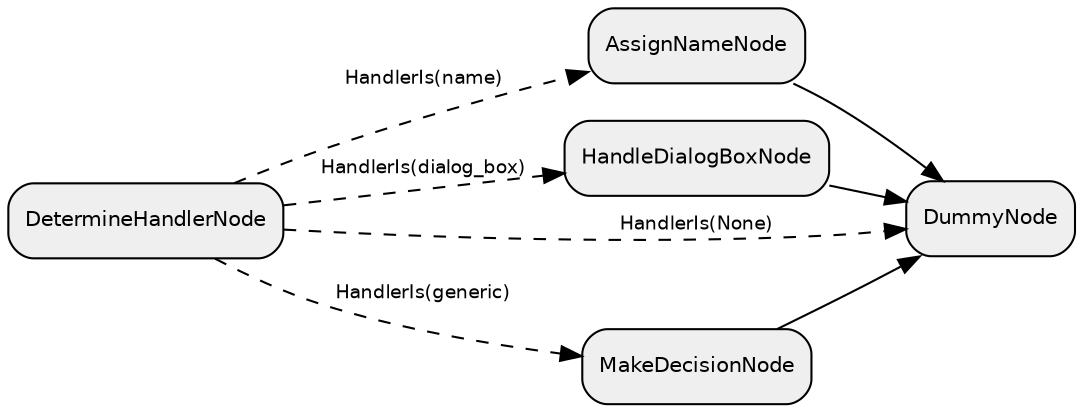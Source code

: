 digraph "subflow_EAw4JRpwArz4VFq1rWFul" {
  rankdir=LR;
  compound=true;
  node [shape=box, style="rounded,filled", fillcolor="#EFEFEF", fontname="Helvetica", fontsize=10];
  edge [fontname="Helvetica", fontsize=9];
  pM4TdBKH3EmiBWIWilHPh [label="AssignNameNode"];
  jMtMi2WTzyVBYSG4TK1bj [label="HandleDialogBoxNode"];
  dJ0mIPYVFYPZTbcJczTYn [label="DetermineHandlerNode"];
  BJQqXvmOqU3Sp0HZylVRW [label="DummyNode"];
  "6RRGJ2PhgW5G3NZSrdYpQ" [label="MakeDecisionNode"];
  dJ0mIPYVFYPZTbcJczTYn -> jMtMi2WTzyVBYSG4TK1bj [style="dashed", label="HandlerIs(dialog_box)"];
  dJ0mIPYVFYPZTbcJczTYn -> pM4TdBKH3EmiBWIWilHPh [style="dashed", label="HandlerIs(name)"];
  dJ0mIPYVFYPZTbcJczTYn -> "6RRGJ2PhgW5G3NZSrdYpQ" [style="dashed", label="HandlerIs(generic)"];
  dJ0mIPYVFYPZTbcJczTYn -> BJQqXvmOqU3Sp0HZylVRW [style="dashed", label="HandlerIs(None)"];
  jMtMi2WTzyVBYSG4TK1bj -> BJQqXvmOqU3Sp0HZylVRW [style="solid"];
  pM4TdBKH3EmiBWIWilHPh -> BJQqXvmOqU3Sp0HZylVRW [style="solid"];
  "6RRGJ2PhgW5G3NZSrdYpQ" -> BJQqXvmOqU3Sp0HZylVRW [style="solid"];
}